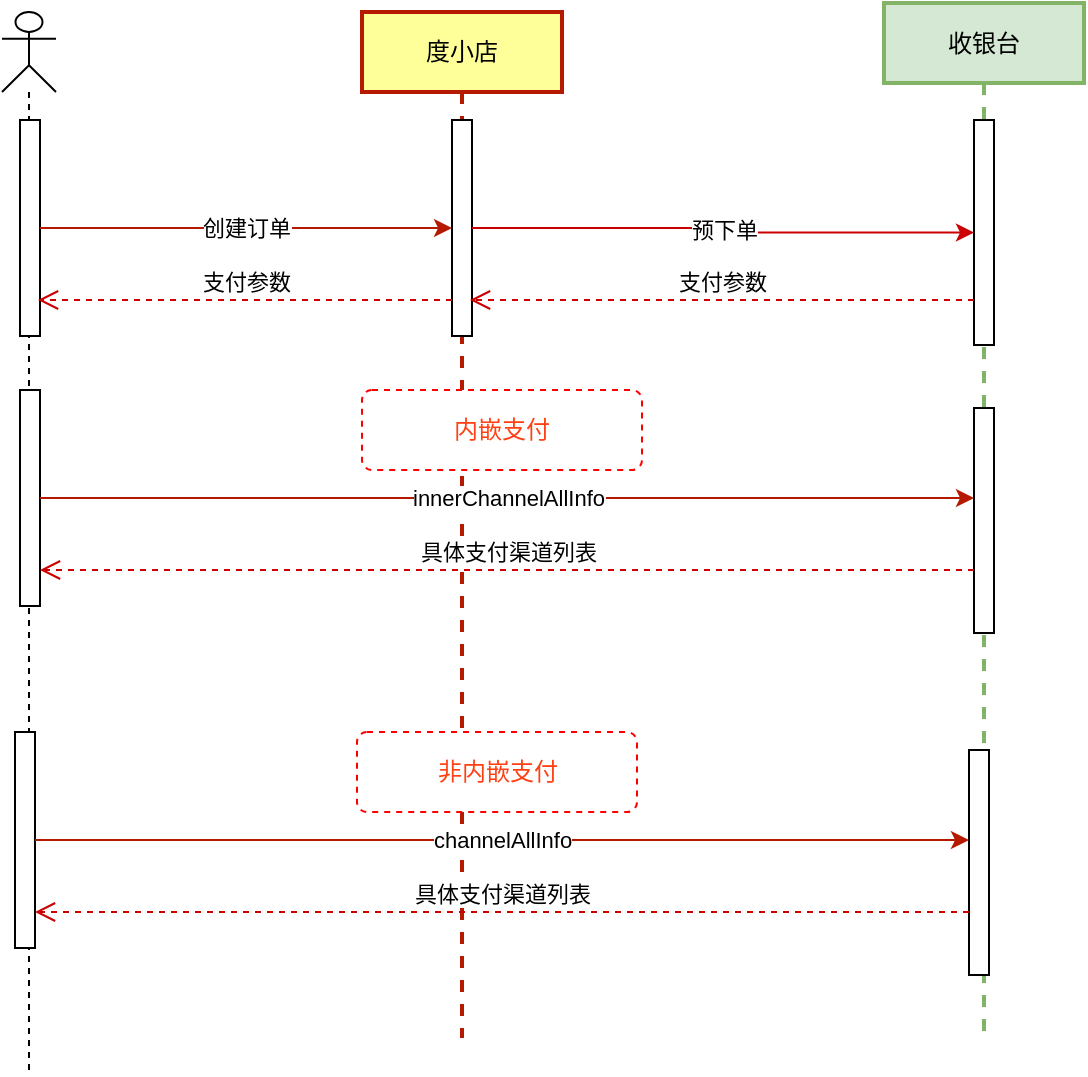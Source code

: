 <mxfile version="22.1.11" type="github">
  <diagram name="第 1 页" id="Rva1IZ9xfoGEIt70upV4">
    <mxGraphModel dx="1452" dy="1306" grid="1" gridSize="9" guides="1" tooltips="1" connect="1" arrows="1" fold="1" page="1" pageScale="1" pageWidth="827" pageHeight="1169" math="0" shadow="0">
      <root>
        <mxCell id="0" />
        <mxCell id="1" parent="0" />
        <mxCell id="ssL3TkD7wYPnax2r0-gE-20" value="度小店" style="shape=umlLifeline;perimeter=lifelinePerimeter;whiteSpace=wrap;html=1;container=1;dropTarget=0;collapsible=0;recursiveResize=0;outlineConnect=0;portConstraint=eastwest;newEdgeStyle={&quot;edgeStyle&quot;:&quot;elbowEdgeStyle&quot;,&quot;elbow&quot;:&quot;vertical&quot;,&quot;curved&quot;:0,&quot;rounded&quot;:0};fillColor=#FFFF99;strokeColor=#b51a00;strokeWidth=2;" vertex="1" parent="1">
          <mxGeometry x="288" y="144" width="100" height="513" as="geometry" />
        </mxCell>
        <mxCell id="ssL3TkD7wYPnax2r0-gE-29" value="" style="html=1;points=[[0,0,0,0,5],[0,1,0,0,-5],[1,0,0,0,5],[1,1,0,0,-5]];perimeter=orthogonalPerimeter;outlineConnect=0;targetShapes=umlLifeline;portConstraint=eastwest;newEdgeStyle={&quot;curved&quot;:0,&quot;rounded&quot;:0};" vertex="1" parent="ssL3TkD7wYPnax2r0-gE-20">
          <mxGeometry x="45" y="54" width="10" height="108" as="geometry" />
        </mxCell>
        <mxCell id="ssL3TkD7wYPnax2r0-gE-23" value="" style="shape=umlLifeline;perimeter=lifelinePerimeter;whiteSpace=wrap;html=1;container=1;dropTarget=0;collapsible=0;recursiveResize=0;outlineConnect=0;portConstraint=eastwest;newEdgeStyle={&quot;curved&quot;:0,&quot;rounded&quot;:0};participant=umlActor;" vertex="1" parent="1">
          <mxGeometry x="108" y="144" width="27" height="531" as="geometry" />
        </mxCell>
        <mxCell id="ssL3TkD7wYPnax2r0-gE-26" value="" style="html=1;points=[[0,0,0,0,5],[0,1,0,0,-5],[1,0,0,0,5],[1,1,0,0,-5]];perimeter=orthogonalPerimeter;outlineConnect=0;targetShapes=umlLifeline;portConstraint=eastwest;newEdgeStyle={&quot;curved&quot;:0,&quot;rounded&quot;:0};" vertex="1" parent="ssL3TkD7wYPnax2r0-gE-23">
          <mxGeometry x="9" y="54" width="10" height="108" as="geometry" />
        </mxCell>
        <mxCell id="ssL3TkD7wYPnax2r0-gE-36" value="" style="html=1;points=[[0,0,0,0,5],[0,1,0,0,-5],[1,0,0,0,5],[1,1,0,0,-5]];perimeter=orthogonalPerimeter;outlineConnect=0;targetShapes=umlLifeline;portConstraint=eastwest;newEdgeStyle={&quot;curved&quot;:0,&quot;rounded&quot;:0};" vertex="1" parent="ssL3TkD7wYPnax2r0-gE-23">
          <mxGeometry x="9" y="189" width="10" height="108" as="geometry" />
        </mxCell>
        <mxCell id="ssL3TkD7wYPnax2r0-gE-24" value="收银台" style="shape=umlLifeline;perimeter=lifelinePerimeter;whiteSpace=wrap;html=1;container=1;dropTarget=0;collapsible=0;recursiveResize=0;outlineConnect=0;portConstraint=eastwest;newEdgeStyle={&quot;edgeStyle&quot;:&quot;elbowEdgeStyle&quot;,&quot;elbow&quot;:&quot;vertical&quot;,&quot;curved&quot;:0,&quot;rounded&quot;:0};fillColor=#d5e8d4;strokeColor=#82b366;strokeWidth=2;" vertex="1" parent="1">
          <mxGeometry x="549" y="139.5" width="100" height="517.5" as="geometry" />
        </mxCell>
        <mxCell id="ssL3TkD7wYPnax2r0-gE-31" value="" style="html=1;points=[[0,0,0,0,5],[0,1,0,0,-5],[1,0,0,0,5],[1,1,0,0,-5]];perimeter=orthogonalPerimeter;outlineConnect=0;targetShapes=umlLifeline;portConstraint=eastwest;newEdgeStyle={&quot;curved&quot;:0,&quot;rounded&quot;:0};" vertex="1" parent="ssL3TkD7wYPnax2r0-gE-24">
          <mxGeometry x="45" y="58.5" width="10" height="112.5" as="geometry" />
        </mxCell>
        <mxCell id="ssL3TkD7wYPnax2r0-gE-37" value="" style="html=1;points=[[0,0,0,0,5],[0,1,0,0,-5],[1,0,0,0,5],[1,1,0,0,-5]];perimeter=orthogonalPerimeter;outlineConnect=0;targetShapes=umlLifeline;portConstraint=eastwest;newEdgeStyle={&quot;curved&quot;:0,&quot;rounded&quot;:0};" vertex="1" parent="ssL3TkD7wYPnax2r0-gE-24">
          <mxGeometry x="45" y="202.5" width="10" height="112.5" as="geometry" />
        </mxCell>
        <mxCell id="ssL3TkD7wYPnax2r0-gE-27" value="创建订单" style="edgeStyle=orthogonalEdgeStyle;rounded=0;orthogonalLoop=1;jettySize=auto;html=1;curved=0;strokeColor=#b51a00;" edge="1" parent="1" source="ssL3TkD7wYPnax2r0-gE-26" target="ssL3TkD7wYPnax2r0-gE-29">
          <mxGeometry relative="1" as="geometry">
            <mxPoint x="279" y="238" as="targetPoint" />
          </mxGeometry>
        </mxCell>
        <mxCell id="ssL3TkD7wYPnax2r0-gE-30" value="预下单" style="edgeStyle=orthogonalEdgeStyle;rounded=0;orthogonalLoop=1;jettySize=auto;html=1;curved=0;strokeColor=#CC0000;" edge="1" parent="1" source="ssL3TkD7wYPnax2r0-gE-29" target="ssL3TkD7wYPnax2r0-gE-31">
          <mxGeometry relative="1" as="geometry">
            <mxPoint x="540" y="238" as="targetPoint" />
          </mxGeometry>
        </mxCell>
        <mxCell id="ssL3TkD7wYPnax2r0-gE-34" value="支付参数" style="html=1;verticalAlign=bottom;endArrow=open;dashed=1;endSize=8;curved=0;rounded=0;strokeColor=#CC0000;" edge="1" parent="1">
          <mxGeometry relative="1" as="geometry">
            <mxPoint x="594" y="288" as="sourcePoint" />
            <mxPoint x="342" y="288" as="targetPoint" />
          </mxGeometry>
        </mxCell>
        <mxCell id="ssL3TkD7wYPnax2r0-gE-35" value="支付参数" style="html=1;verticalAlign=bottom;endArrow=open;dashed=1;endSize=8;curved=0;rounded=0;strokeColor=#CC0000;" edge="1" parent="1" source="ssL3TkD7wYPnax2r0-gE-29">
          <mxGeometry relative="1" as="geometry">
            <mxPoint x="324" y="288" as="sourcePoint" />
            <mxPoint x="126" y="288" as="targetPoint" />
          </mxGeometry>
        </mxCell>
        <mxCell id="ssL3TkD7wYPnax2r0-gE-38" value="&lt;div style=&quot;text-align: left; padding-left: 0px;&quot; data-slate-node=&quot;element&quot; data-morpho-type=&quot;paragraph&quot; class=&quot;mp-paragraph-wrapper&quot;&gt;innerChannelAllInfo&lt;/div&gt;" style="edgeStyle=orthogonalEdgeStyle;rounded=0;orthogonalLoop=1;jettySize=auto;html=1;curved=0;strokeColor=#b51a00;entryX=0;entryY=0.4;entryDx=0;entryDy=0;entryPerimeter=0;" edge="1" parent="1" source="ssL3TkD7wYPnax2r0-gE-36" target="ssL3TkD7wYPnax2r0-gE-37">
          <mxGeometry relative="1" as="geometry">
            <mxPoint x="332" y="369" as="targetPoint" />
            <mxPoint x="126" y="369" as="sourcePoint" />
          </mxGeometry>
        </mxCell>
        <mxCell id="ssL3TkD7wYPnax2r0-gE-39" value="具体支付渠道列表" style="html=1;verticalAlign=bottom;endArrow=open;dashed=1;endSize=8;curved=0;rounded=0;strokeColor=#CC0000;" edge="1" parent="1" target="ssL3TkD7wYPnax2r0-gE-36">
          <mxGeometry relative="1" as="geometry">
            <mxPoint x="594" y="423" as="sourcePoint" />
            <mxPoint x="342" y="423" as="targetPoint" />
          </mxGeometry>
        </mxCell>
        <mxCell id="ssL3TkD7wYPnax2r0-gE-81" value="&lt;font color=&quot;#ff4013&quot;&gt;内嵌支付&lt;/font&gt;" style="html=1;align=center;verticalAlign=middle;rounded=1;absoluteArcSize=1;arcSize=10;dashed=1;whiteSpace=wrap;strokeColor=#FF0000;" vertex="1" parent="1">
          <mxGeometry x="288" y="333" width="140" height="40" as="geometry" />
        </mxCell>
        <mxCell id="ssL3TkD7wYPnax2r0-gE-82" value="" style="html=1;points=[[0,0,0,0,5],[0,1,0,0,-5],[1,0,0,0,5],[1,1,0,0,-5]];perimeter=orthogonalPerimeter;outlineConnect=0;targetShapes=umlLifeline;portConstraint=eastwest;newEdgeStyle={&quot;curved&quot;:0,&quot;rounded&quot;:0};" vertex="1" parent="1">
          <mxGeometry x="114.5" y="504" width="10" height="108" as="geometry" />
        </mxCell>
        <mxCell id="ssL3TkD7wYPnax2r0-gE-83" value="" style="html=1;points=[[0,0,0,0,5],[0,1,0,0,-5],[1,0,0,0,5],[1,1,0,0,-5]];perimeter=orthogonalPerimeter;outlineConnect=0;targetShapes=umlLifeline;portConstraint=eastwest;newEdgeStyle={&quot;curved&quot;:0,&quot;rounded&quot;:0};" vertex="1" parent="1">
          <mxGeometry x="591.5" y="513" width="10" height="112.5" as="geometry" />
        </mxCell>
        <mxCell id="ssL3TkD7wYPnax2r0-gE-84" value="&lt;div style=&quot;text-align: left; padding-left: 0px;&quot; data-slate-node=&quot;element&quot; data-morpho-type=&quot;paragraph&quot; class=&quot;mp-paragraph-wrapper&quot;&gt;&lt;div style=&quot;padding-left: 0px;&quot; data-slate-node=&quot;element&quot; data-morpho-type=&quot;paragraph&quot; class=&quot;mp-paragraph-wrapper&quot;&gt;channelAllInfo&lt;/div&gt;&lt;/div&gt;" style="edgeStyle=orthogonalEdgeStyle;rounded=0;orthogonalLoop=1;jettySize=auto;html=1;curved=0;strokeColor=#b51a00;entryX=0;entryY=0.4;entryDx=0;entryDy=0;entryPerimeter=0;" edge="1" parent="1" source="ssL3TkD7wYPnax2r0-gE-82" target="ssL3TkD7wYPnax2r0-gE-83">
          <mxGeometry relative="1" as="geometry">
            <mxPoint x="329.5" y="540" as="targetPoint" />
            <mxPoint x="123.5" y="540" as="sourcePoint" />
          </mxGeometry>
        </mxCell>
        <mxCell id="ssL3TkD7wYPnax2r0-gE-85" value="具体支付渠道列表" style="html=1;verticalAlign=bottom;endArrow=open;dashed=1;endSize=8;curved=0;rounded=0;strokeColor=#CC0000;" edge="1" parent="1" target="ssL3TkD7wYPnax2r0-gE-82">
          <mxGeometry relative="1" as="geometry">
            <mxPoint x="591.5" y="594" as="sourcePoint" />
            <mxPoint x="339.5" y="594" as="targetPoint" />
          </mxGeometry>
        </mxCell>
        <mxCell id="ssL3TkD7wYPnax2r0-gE-86" value="&lt;font color=&quot;#ff4013&quot;&gt;&lt;span style=&quot;caret-color: rgb(255, 64, 19);&quot;&gt;非内嵌支付&lt;/span&gt;&lt;/font&gt;" style="html=1;align=center;verticalAlign=middle;rounded=1;absoluteArcSize=1;arcSize=10;dashed=1;whiteSpace=wrap;strokeColor=#FF0000;" vertex="1" parent="1">
          <mxGeometry x="285.5" y="504" width="140" height="40" as="geometry" />
        </mxCell>
      </root>
    </mxGraphModel>
  </diagram>
</mxfile>
